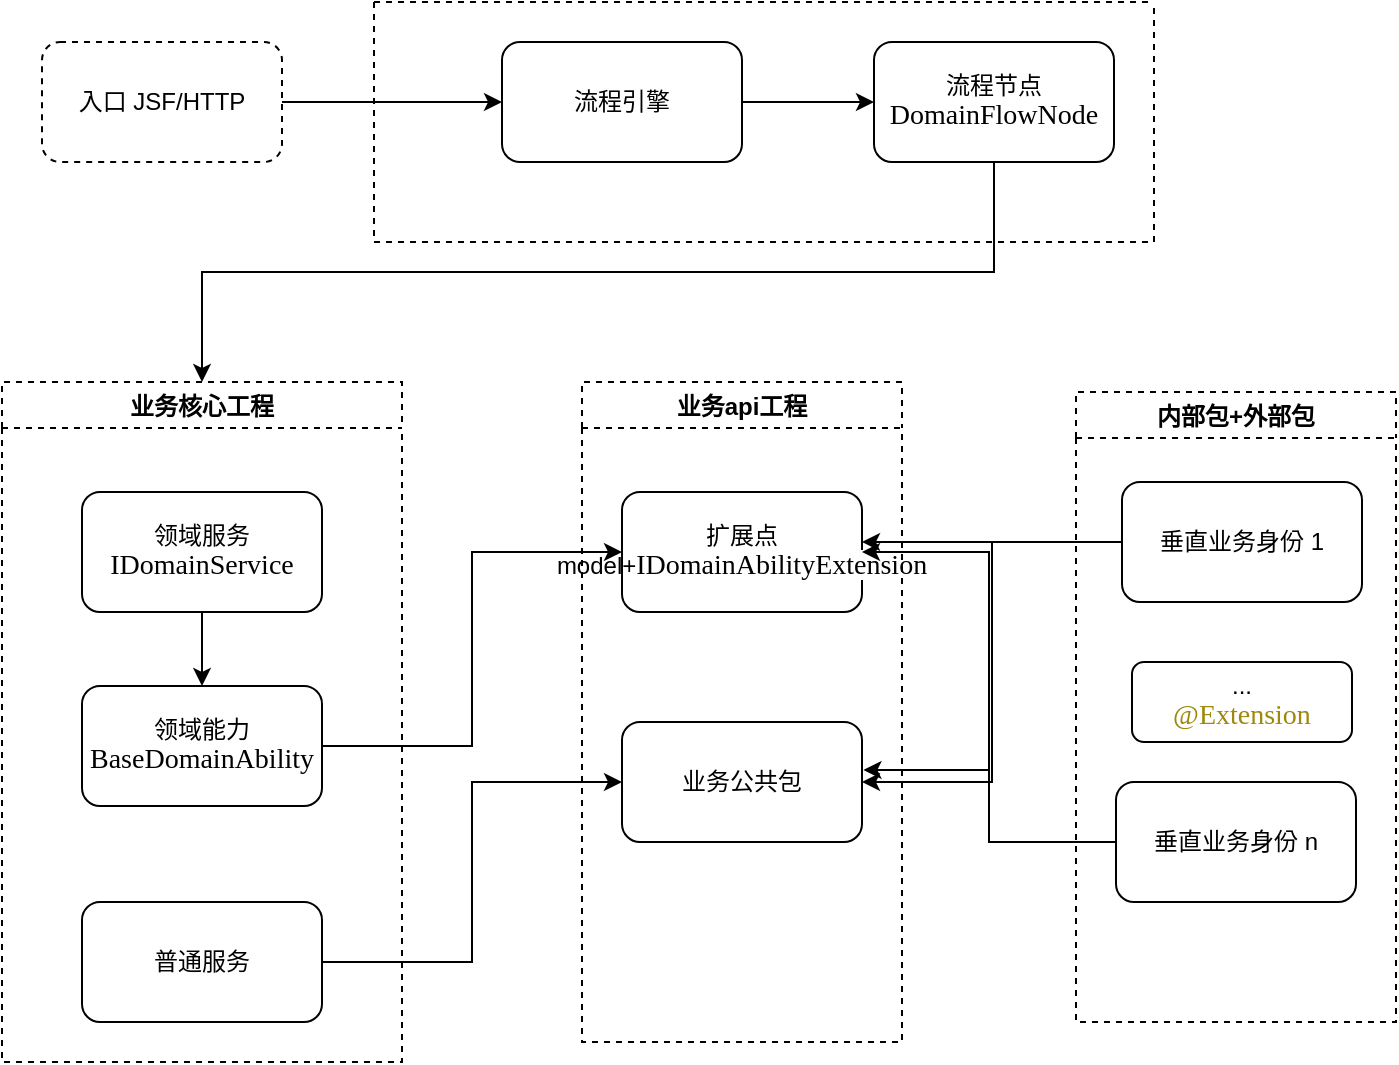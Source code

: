 <mxfile version="17.2.4" type="device"><diagram id="C5RBs43oDa-KdzZeNtuy" name="Page-1"><mxGraphModel dx="1102" dy="745" grid="1" gridSize="10" guides="1" tooltips="1" connect="1" arrows="1" fold="1" page="1" pageScale="1" pageWidth="827" pageHeight="1169" math="0" shadow="0"><root><mxCell id="WIyWlLk6GJQsqaUBKTNV-0"/><mxCell id="WIyWlLk6GJQsqaUBKTNV-1" parent="WIyWlLk6GJQsqaUBKTNV-0"/><mxCell id="5IDuZAIf09kD2aahibXR-8" value="" style="edgeStyle=orthogonalEdgeStyle;rounded=0;orthogonalLoop=1;jettySize=auto;html=1;" edge="1" parent="WIyWlLk6GJQsqaUBKTNV-1" source="5IDuZAIf09kD2aahibXR-0" target="5IDuZAIf09kD2aahibXR-1"><mxGeometry relative="1" as="geometry"/></mxCell><mxCell id="5IDuZAIf09kD2aahibXR-0" value="领域服务&lt;span style=&quot;background-color: rgb(255 , 255 , 255) ; font-family: &amp;#34;jetbrains mono&amp;#34; ; font-size: 10.5pt&quot;&gt;IDomainService&lt;/span&gt;" style="rounded=1;whiteSpace=wrap;html=1;" vertex="1" parent="WIyWlLk6GJQsqaUBKTNV-1"><mxGeometry x="330" y="555" width="120" height="60" as="geometry"/></mxCell><mxCell id="5IDuZAIf09kD2aahibXR-9" style="edgeStyle=orthogonalEdgeStyle;rounded=0;orthogonalLoop=1;jettySize=auto;html=1;entryX=0;entryY=0.5;entryDx=0;entryDy=0;" edge="1" parent="WIyWlLk6GJQsqaUBKTNV-1" source="5IDuZAIf09kD2aahibXR-1" target="5IDuZAIf09kD2aahibXR-2"><mxGeometry relative="1" as="geometry"/></mxCell><mxCell id="5IDuZAIf09kD2aahibXR-1" value="领域能力&lt;span style=&quot;background-color: rgb(255 , 255 , 255) ; font-family: &amp;#34;jetbrains mono&amp;#34; ; font-size: 10.5pt&quot;&gt;BaseDomainAbility&lt;/span&gt;" style="rounded=1;whiteSpace=wrap;html=1;" vertex="1" parent="WIyWlLk6GJQsqaUBKTNV-1"><mxGeometry x="330" y="652" width="120" height="60" as="geometry"/></mxCell><mxCell id="5IDuZAIf09kD2aahibXR-2" value="扩展点&lt;br&gt;model+&lt;span style=&quot;background-color: rgb(255 , 255 , 255) ; font-family: &amp;#34;jetbrains mono&amp;#34; ; font-size: 10.5pt&quot;&gt;IDomainAbilityExtension&lt;/span&gt;" style="rounded=1;whiteSpace=wrap;html=1;" vertex="1" parent="WIyWlLk6GJQsqaUBKTNV-1"><mxGeometry x="600" y="555" width="120" height="60" as="geometry"/></mxCell><mxCell id="5IDuZAIf09kD2aahibXR-3" value="业务公共包" style="rounded=1;whiteSpace=wrap;html=1;" vertex="1" parent="WIyWlLk6GJQsqaUBKTNV-1"><mxGeometry x="600" y="670" width="120" height="60" as="geometry"/></mxCell><mxCell id="5IDuZAIf09kD2aahibXR-13" style="edgeStyle=orthogonalEdgeStyle;rounded=0;orthogonalLoop=1;jettySize=auto;html=1;" edge="1" parent="WIyWlLk6GJQsqaUBKTNV-1" source="5IDuZAIf09kD2aahibXR-4"><mxGeometry relative="1" as="geometry"><mxPoint x="720" y="580" as="targetPoint"/></mxGeometry></mxCell><mxCell id="5IDuZAIf09kD2aahibXR-14" style="edgeStyle=orthogonalEdgeStyle;rounded=0;orthogonalLoop=1;jettySize=auto;html=1;entryX=1;entryY=0.5;entryDx=0;entryDy=0;" edge="1" parent="WIyWlLk6GJQsqaUBKTNV-1" source="5IDuZAIf09kD2aahibXR-4" target="5IDuZAIf09kD2aahibXR-3"><mxGeometry relative="1" as="geometry"/></mxCell><mxCell id="5IDuZAIf09kD2aahibXR-4" value="垂直业务身份 1" style="rounded=1;whiteSpace=wrap;html=1;" vertex="1" parent="WIyWlLk6GJQsqaUBKTNV-1"><mxGeometry x="850" y="550" width="120" height="60" as="geometry"/></mxCell><mxCell id="5IDuZAIf09kD2aahibXR-12" style="edgeStyle=orthogonalEdgeStyle;rounded=0;orthogonalLoop=1;jettySize=auto;html=1;entryX=1;entryY=0.5;entryDx=0;entryDy=0;" edge="1" parent="WIyWlLk6GJQsqaUBKTNV-1" source="5IDuZAIf09kD2aahibXR-5" target="5IDuZAIf09kD2aahibXR-2"><mxGeometry relative="1" as="geometry"/></mxCell><mxCell id="5IDuZAIf09kD2aahibXR-15" style="edgeStyle=orthogonalEdgeStyle;rounded=0;orthogonalLoop=1;jettySize=auto;html=1;entryX=1.006;entryY=0.4;entryDx=0;entryDy=0;entryPerimeter=0;" edge="1" parent="WIyWlLk6GJQsqaUBKTNV-1" source="5IDuZAIf09kD2aahibXR-5" target="5IDuZAIf09kD2aahibXR-3"><mxGeometry relative="1" as="geometry"/></mxCell><mxCell id="5IDuZAIf09kD2aahibXR-17" style="edgeStyle=orthogonalEdgeStyle;rounded=0;orthogonalLoop=1;jettySize=auto;html=1;entryX=0;entryY=0.5;entryDx=0;entryDy=0;" edge="1" parent="WIyWlLk6GJQsqaUBKTNV-1" source="5IDuZAIf09kD2aahibXR-10" target="5IDuZAIf09kD2aahibXR-3"><mxGeometry relative="1" as="geometry"/></mxCell><mxCell id="5IDuZAIf09kD2aahibXR-10" value="普通服务" style="rounded=1;whiteSpace=wrap;html=1;" vertex="1" parent="WIyWlLk6GJQsqaUBKTNV-1"><mxGeometry x="330" y="760" width="120" height="60" as="geometry"/></mxCell><mxCell id="5IDuZAIf09kD2aahibXR-16" value="...&lt;br&gt;&lt;span style=&quot;color: rgb(158 , 136 , 13) ; background-color: rgb(255 , 255 , 255) ; font-family: &amp;#34;jetbrains mono&amp;#34; ; font-size: 10.5pt&quot;&gt;@Extension&lt;/span&gt;" style="rounded=1;whiteSpace=wrap;html=1;" vertex="1" parent="WIyWlLk6GJQsqaUBKTNV-1"><mxGeometry x="855" y="640" width="110" height="40" as="geometry"/></mxCell><mxCell id="5IDuZAIf09kD2aahibXR-18" value="业务核心工程" style="swimlane;dashed=1;startSize=23;" vertex="1" parent="WIyWlLk6GJQsqaUBKTNV-1"><mxGeometry x="290" y="500" width="200" height="340" as="geometry"/></mxCell><mxCell id="5IDuZAIf09kD2aahibXR-19" value="业务api工程" style="swimlane;dashed=1;startSize=23;" vertex="1" parent="WIyWlLk6GJQsqaUBKTNV-1"><mxGeometry x="580" y="500" width="160" height="330" as="geometry"/></mxCell><mxCell id="5IDuZAIf09kD2aahibXR-20" value="内部包+外部包" style="swimlane;dashed=1;startSize=23;" vertex="1" parent="WIyWlLk6GJQsqaUBKTNV-1"><mxGeometry x="827" y="505" width="160" height="315" as="geometry"/></mxCell><mxCell id="5IDuZAIf09kD2aahibXR-5" value="垂直业务身份 n" style="rounded=1;whiteSpace=wrap;html=1;" vertex="1" parent="5IDuZAIf09kD2aahibXR-20"><mxGeometry x="20" y="195" width="120" height="60" as="geometry"/></mxCell><mxCell id="5IDuZAIf09kD2aahibXR-21" value="" style="swimlane;startSize=0;dashed=1;" vertex="1" parent="WIyWlLk6GJQsqaUBKTNV-1"><mxGeometry x="476" y="310" width="390" height="120" as="geometry"/></mxCell><mxCell id="5IDuZAIf09kD2aahibXR-7" value="流程节点&lt;span style=&quot;background-color: rgb(255 , 255 , 255) ; font-family: &amp;#34;jetbrains mono&amp;#34; ; font-size: 10.5pt&quot;&gt;DomainFlowNode&lt;/span&gt;" style="rounded=1;whiteSpace=wrap;html=1;" vertex="1" parent="5IDuZAIf09kD2aahibXR-21"><mxGeometry x="250" y="20" width="120" height="60" as="geometry"/></mxCell><mxCell id="5IDuZAIf09kD2aahibXR-26" value="" style="edgeStyle=orthogonalEdgeStyle;rounded=0;orthogonalLoop=1;jettySize=auto;html=1;" edge="1" parent="5IDuZAIf09kD2aahibXR-21" source="5IDuZAIf09kD2aahibXR-6" target="5IDuZAIf09kD2aahibXR-7"><mxGeometry relative="1" as="geometry"/></mxCell><mxCell id="5IDuZAIf09kD2aahibXR-6" value="流程引擎" style="rounded=1;whiteSpace=wrap;html=1;" vertex="1" parent="5IDuZAIf09kD2aahibXR-21"><mxGeometry x="64" y="20" width="120" height="60" as="geometry"/></mxCell><mxCell id="5IDuZAIf09kD2aahibXR-25" value="" style="edgeStyle=orthogonalEdgeStyle;rounded=0;orthogonalLoop=1;jettySize=auto;html=1;" edge="1" parent="WIyWlLk6GJQsqaUBKTNV-1" source="5IDuZAIf09kD2aahibXR-23" target="5IDuZAIf09kD2aahibXR-6"><mxGeometry relative="1" as="geometry"/></mxCell><mxCell id="5IDuZAIf09kD2aahibXR-23" value="入口 JSF/HTTP" style="rounded=1;whiteSpace=wrap;html=1;dashed=1;" vertex="1" parent="WIyWlLk6GJQsqaUBKTNV-1"><mxGeometry x="310" y="330" width="120" height="60" as="geometry"/></mxCell><mxCell id="5IDuZAIf09kD2aahibXR-27" style="edgeStyle=orthogonalEdgeStyle;rounded=0;orthogonalLoop=1;jettySize=auto;html=1;exitX=0.5;exitY=1;exitDx=0;exitDy=0;" edge="1" parent="WIyWlLk6GJQsqaUBKTNV-1" source="5IDuZAIf09kD2aahibXR-7" target="5IDuZAIf09kD2aahibXR-18"><mxGeometry relative="1" as="geometry"/></mxCell></root></mxGraphModel></diagram></mxfile>